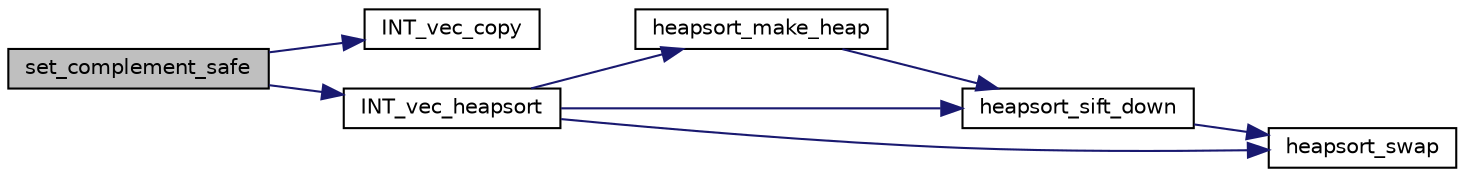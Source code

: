 digraph "set_complement_safe"
{
  edge [fontname="Helvetica",fontsize="10",labelfontname="Helvetica",labelfontsize="10"];
  node [fontname="Helvetica",fontsize="10",shape=record];
  rankdir="LR";
  Node4051 [label="set_complement_safe",height=0.2,width=0.4,color="black", fillcolor="grey75", style="filled", fontcolor="black"];
  Node4051 -> Node4052 [color="midnightblue",fontsize="10",style="solid",fontname="Helvetica"];
  Node4052 [label="INT_vec_copy",height=0.2,width=0.4,color="black", fillcolor="white", style="filled",URL="$df/dbf/sajeeb_8_c.html#ac2d875e27e009af6ec04d17254d11075"];
  Node4051 -> Node4053 [color="midnightblue",fontsize="10",style="solid",fontname="Helvetica"];
  Node4053 [label="INT_vec_heapsort",height=0.2,width=0.4,color="black", fillcolor="white", style="filled",URL="$d5/de2/foundations_2data__structures_2data__structures_8h.html#a3590ad9987f801fbfc94634300182f39"];
  Node4053 -> Node4054 [color="midnightblue",fontsize="10",style="solid",fontname="Helvetica"];
  Node4054 [label="heapsort_make_heap",height=0.2,width=0.4,color="black", fillcolor="white", style="filled",URL="$d4/dd7/sorting_8_c.html#a42f24453d7d77eeb1338ebd1a13cfdbb"];
  Node4054 -> Node4055 [color="midnightblue",fontsize="10",style="solid",fontname="Helvetica"];
  Node4055 [label="heapsort_sift_down",height=0.2,width=0.4,color="black", fillcolor="white", style="filled",URL="$d4/dd7/sorting_8_c.html#a65cbb1a6a3f01f511673705437ddc18b"];
  Node4055 -> Node4056 [color="midnightblue",fontsize="10",style="solid",fontname="Helvetica"];
  Node4056 [label="heapsort_swap",height=0.2,width=0.4,color="black", fillcolor="white", style="filled",URL="$d4/dd7/sorting_8_c.html#a8f048362e6065297b19b6975bcbbfcc6"];
  Node4053 -> Node4056 [color="midnightblue",fontsize="10",style="solid",fontname="Helvetica"];
  Node4053 -> Node4055 [color="midnightblue",fontsize="10",style="solid",fontname="Helvetica"];
}
